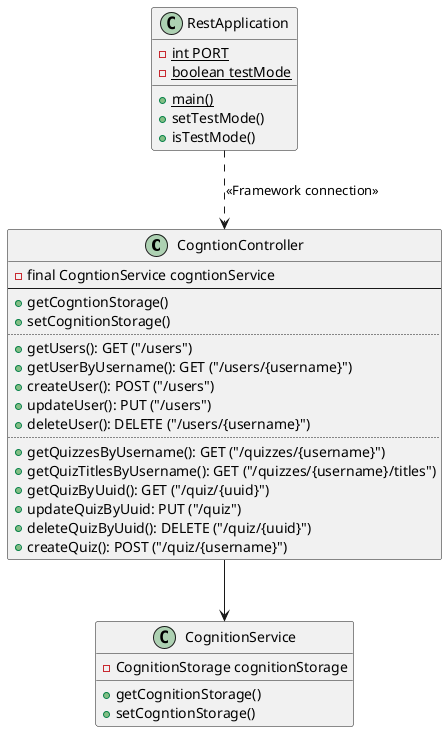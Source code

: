 @startuml
class CogntionController{
- final CogntionService cogntionService
--
+ getCogntionStorage()
+ setCognitionStorage()
..
+ getUsers(): GET ("/users")
+ getUserByUsername(): GET ("/users/{username}")
+ createUser(): POST ("/users")
+ updateUser(): PUT ("/users")
+ deleteUser(): DELETE ("/users/{username}")
..
+ getQuizzesByUsername(): GET ("/quizzes/{username}")
+ getQuizTitlesByUsername(): GET ("/quizzes/{username}/titles")
+ getQuizByUuid(): GET ("/quiz/{uuid}")
+ updateQuizByUuid: PUT ("/quiz")
+ deleteQuizByUuid(): DELETE ("/quiz/{uuid}")
+ createQuiz(): POST ("/quiz/{username}")
}

class CognitionService{
- CognitionStorage cognitionStorage
+ getCognitionStorage()
+ setCogntionStorage()
}

class RestApplication{
- {static} int PORT
- {static} boolean testMode
+ {static} main()
+ setTestMode()
+ isTestMode()
}

RestApplication ..> CogntionController: <<Framework connection>>
CogntionController --> CognitionService
@enduml